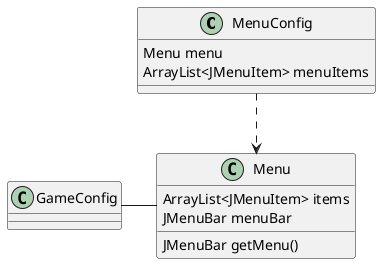 @startuml

class MenuConfig{
    Menu menu
    ArrayList<JMenuItem> menuItems
}

class Menu{
    ArrayList<JMenuItem> items
    JMenuBar menuBar

    JMenuBar getMenu()
}

GameConfig - Menu
MenuConfig ..> Menu
@enduml